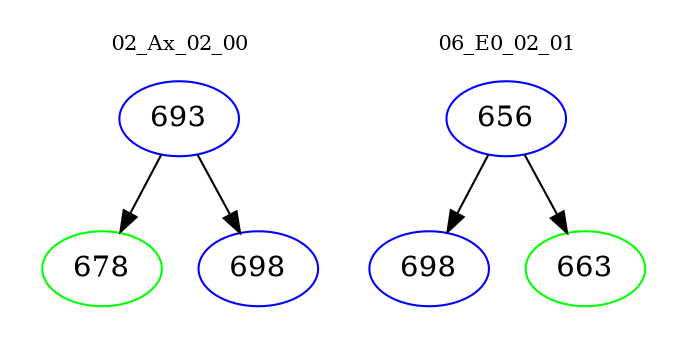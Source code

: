digraph{
subgraph cluster_0 {
color = white
label = "02_Ax_02_00";
fontsize=10;
T0_693 [label="693", color="blue"]
T0_693 -> T0_678 [color="black"]
T0_678 [label="678", color="green"]
T0_693 -> T0_698 [color="black"]
T0_698 [label="698", color="blue"]
}
subgraph cluster_1 {
color = white
label = "06_E0_02_01";
fontsize=10;
T1_656 [label="656", color="blue"]
T1_656 -> T1_698 [color="black"]
T1_698 [label="698", color="blue"]
T1_656 -> T1_663 [color="black"]
T1_663 [label="663", color="green"]
}
}
